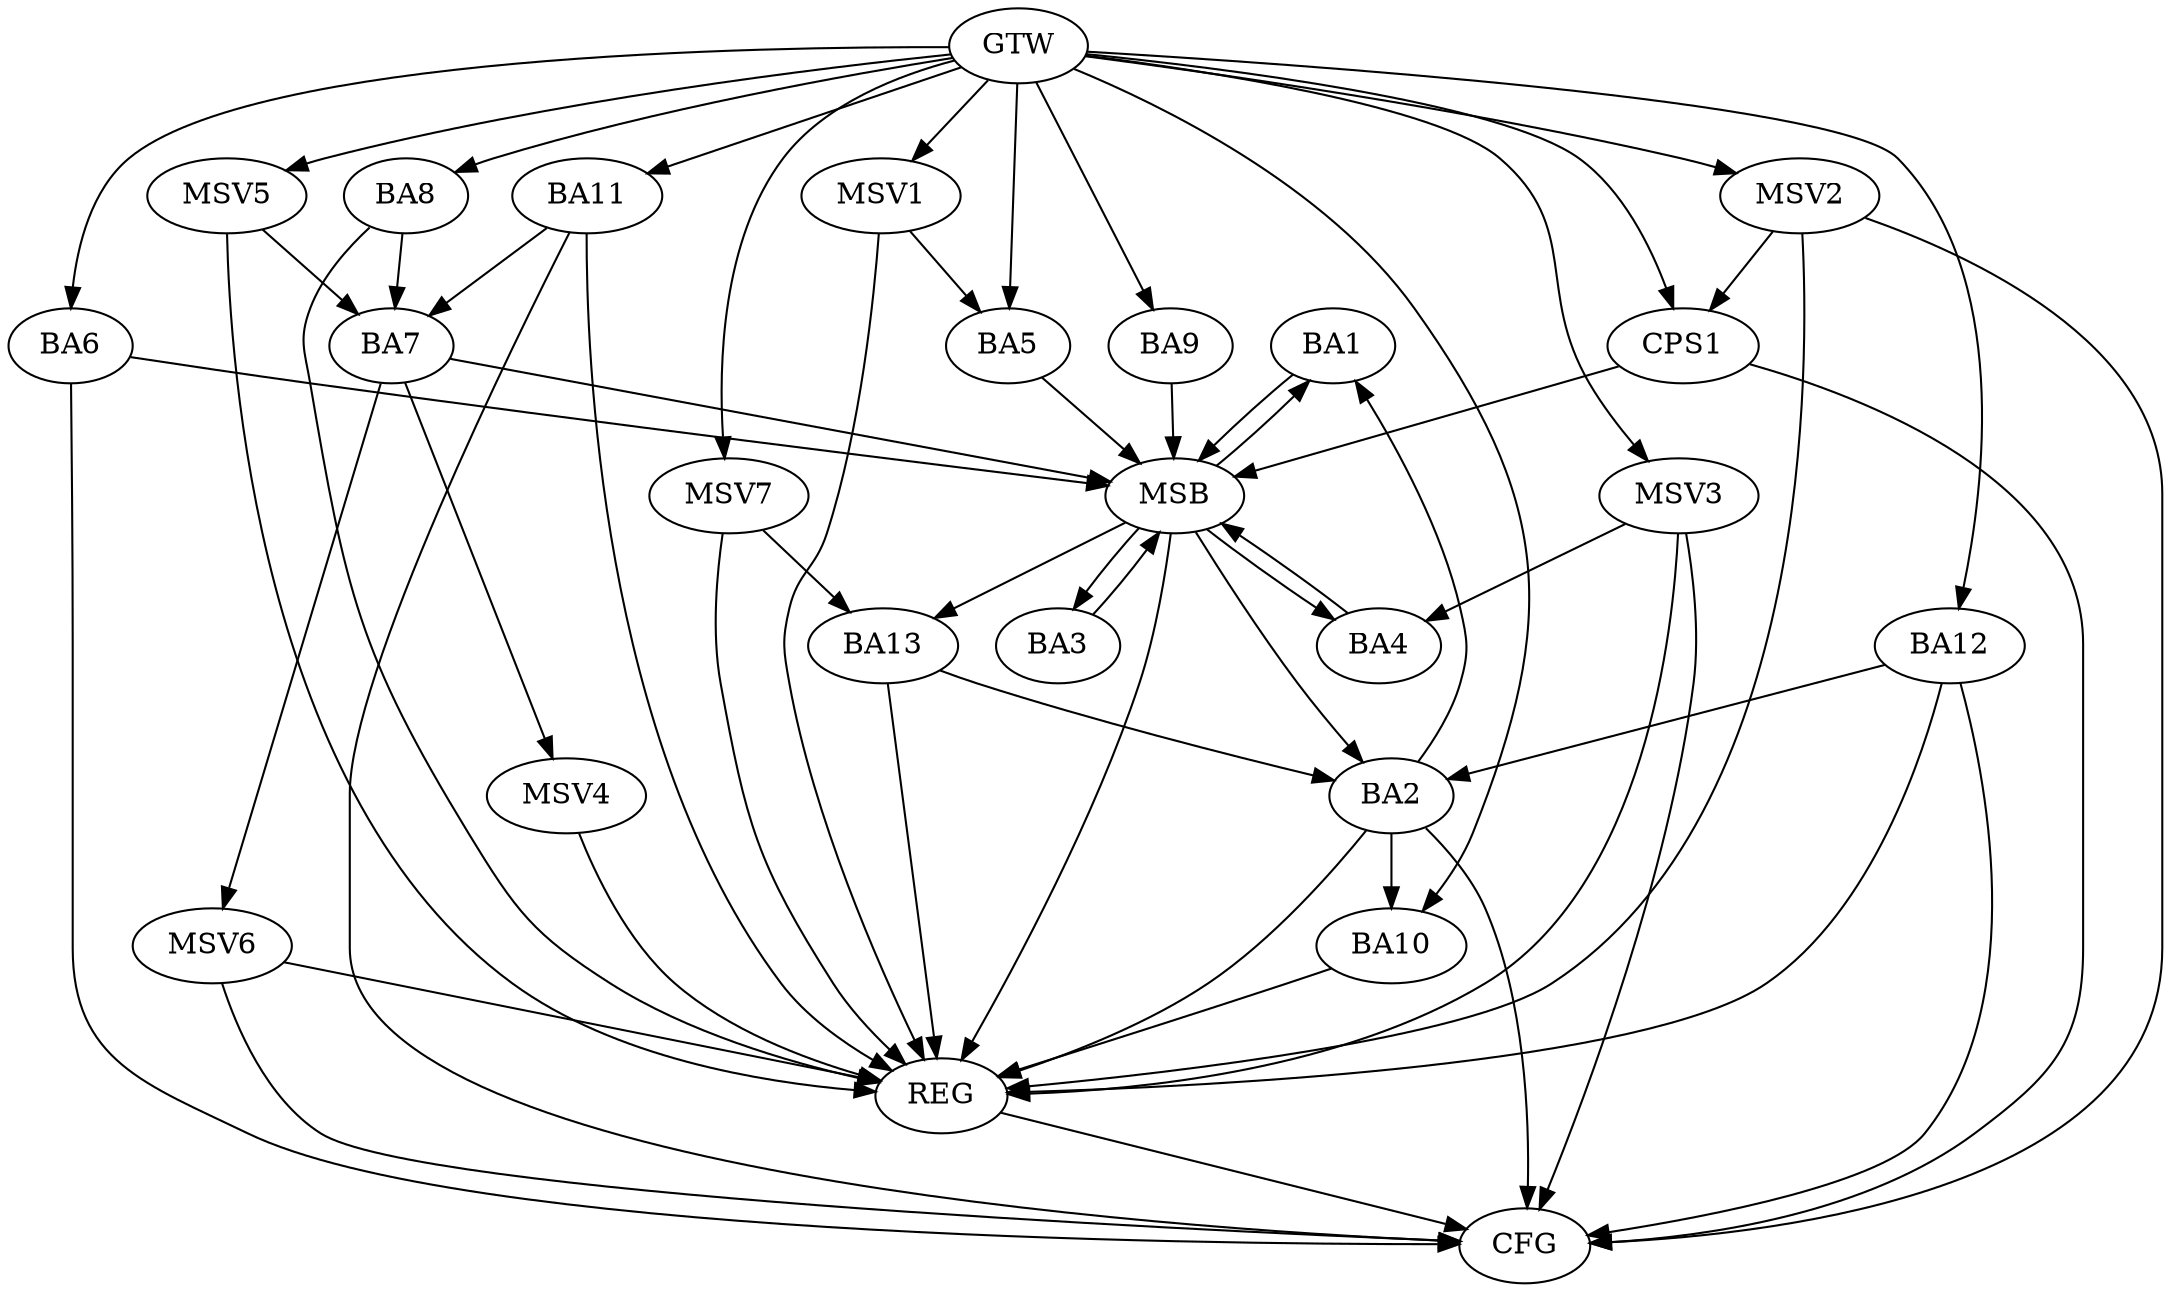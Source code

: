 strict digraph G {
  BA1 [ label="BA1" ];
  BA2 [ label="BA2" ];
  BA3 [ label="BA3" ];
  BA4 [ label="BA4" ];
  BA5 [ label="BA5" ];
  BA6 [ label="BA6" ];
  BA7 [ label="BA7" ];
  BA8 [ label="BA8" ];
  BA9 [ label="BA9" ];
  BA10 [ label="BA10" ];
  BA11 [ label="BA11" ];
  BA12 [ label="BA12" ];
  BA13 [ label="BA13" ];
  CPS1 [ label="CPS1" ];
  GTW [ label="GTW" ];
  REG [ label="REG" ];
  MSB [ label="MSB" ];
  CFG [ label="CFG" ];
  MSV1 [ label="MSV1" ];
  MSV2 [ label="MSV2" ];
  MSV3 [ label="MSV3" ];
  MSV4 [ label="MSV4" ];
  MSV5 [ label="MSV5" ];
  MSV6 [ label="MSV6" ];
  MSV7 [ label="MSV7" ];
  BA2 -> BA1;
  BA8 -> BA7;
  BA11 -> BA7;
  BA12 -> BA2;
  BA13 -> BA2;
  GTW -> BA5;
  GTW -> BA6;
  GTW -> BA8;
  GTW -> BA9;
  GTW -> BA10;
  GTW -> BA11;
  GTW -> BA12;
  GTW -> CPS1;
  BA2 -> REG;
  BA8 -> REG;
  BA10 -> REG;
  BA11 -> REG;
  BA12 -> REG;
  BA13 -> REG;
  BA1 -> MSB;
  MSB -> BA2;
  MSB -> REG;
  BA3 -> MSB;
  MSB -> BA1;
  BA4 -> MSB;
  BA5 -> MSB;
  BA6 -> MSB;
  BA7 -> MSB;
  BA9 -> MSB;
  MSB -> BA4;
  CPS1 -> MSB;
  MSB -> BA3;
  MSB -> BA13;
  BA2 -> CFG;
  BA11 -> CFG;
  BA6 -> CFG;
  CPS1 -> CFG;
  BA12 -> CFG;
  REG -> CFG;
  BA2 -> BA10;
  MSV1 -> BA5;
  GTW -> MSV1;
  MSV1 -> REG;
  MSV2 -> CPS1;
  GTW -> MSV2;
  MSV2 -> REG;
  MSV2 -> CFG;
  MSV3 -> BA4;
  GTW -> MSV3;
  MSV3 -> REG;
  MSV3 -> CFG;
  BA7 -> MSV4;
  MSV4 -> REG;
  MSV5 -> BA7;
  GTW -> MSV5;
  MSV5 -> REG;
  BA7 -> MSV6;
  MSV6 -> REG;
  MSV6 -> CFG;
  MSV7 -> BA13;
  GTW -> MSV7;
  MSV7 -> REG;
}
